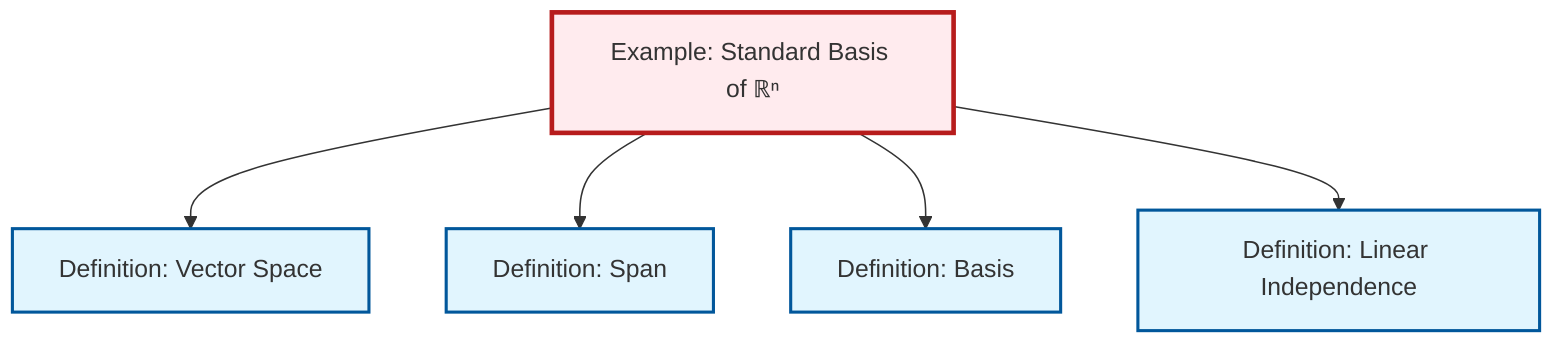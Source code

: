graph TD
    classDef definition fill:#e1f5fe,stroke:#01579b,stroke-width:2px
    classDef theorem fill:#f3e5f5,stroke:#4a148c,stroke-width:2px
    classDef axiom fill:#fff3e0,stroke:#e65100,stroke-width:2px
    classDef example fill:#e8f5e9,stroke:#1b5e20,stroke-width:2px
    classDef current fill:#ffebee,stroke:#b71c1c,stroke-width:3px
    ex-standard-basis-rn["Example: Standard Basis of ℝⁿ"]:::example
    def-linear-independence["Definition: Linear Independence"]:::definition
    def-vector-space["Definition: Vector Space"]:::definition
    def-span["Definition: Span"]:::definition
    def-basis["Definition: Basis"]:::definition
    ex-standard-basis-rn --> def-vector-space
    ex-standard-basis-rn --> def-span
    ex-standard-basis-rn --> def-basis
    ex-standard-basis-rn --> def-linear-independence
    class ex-standard-basis-rn current